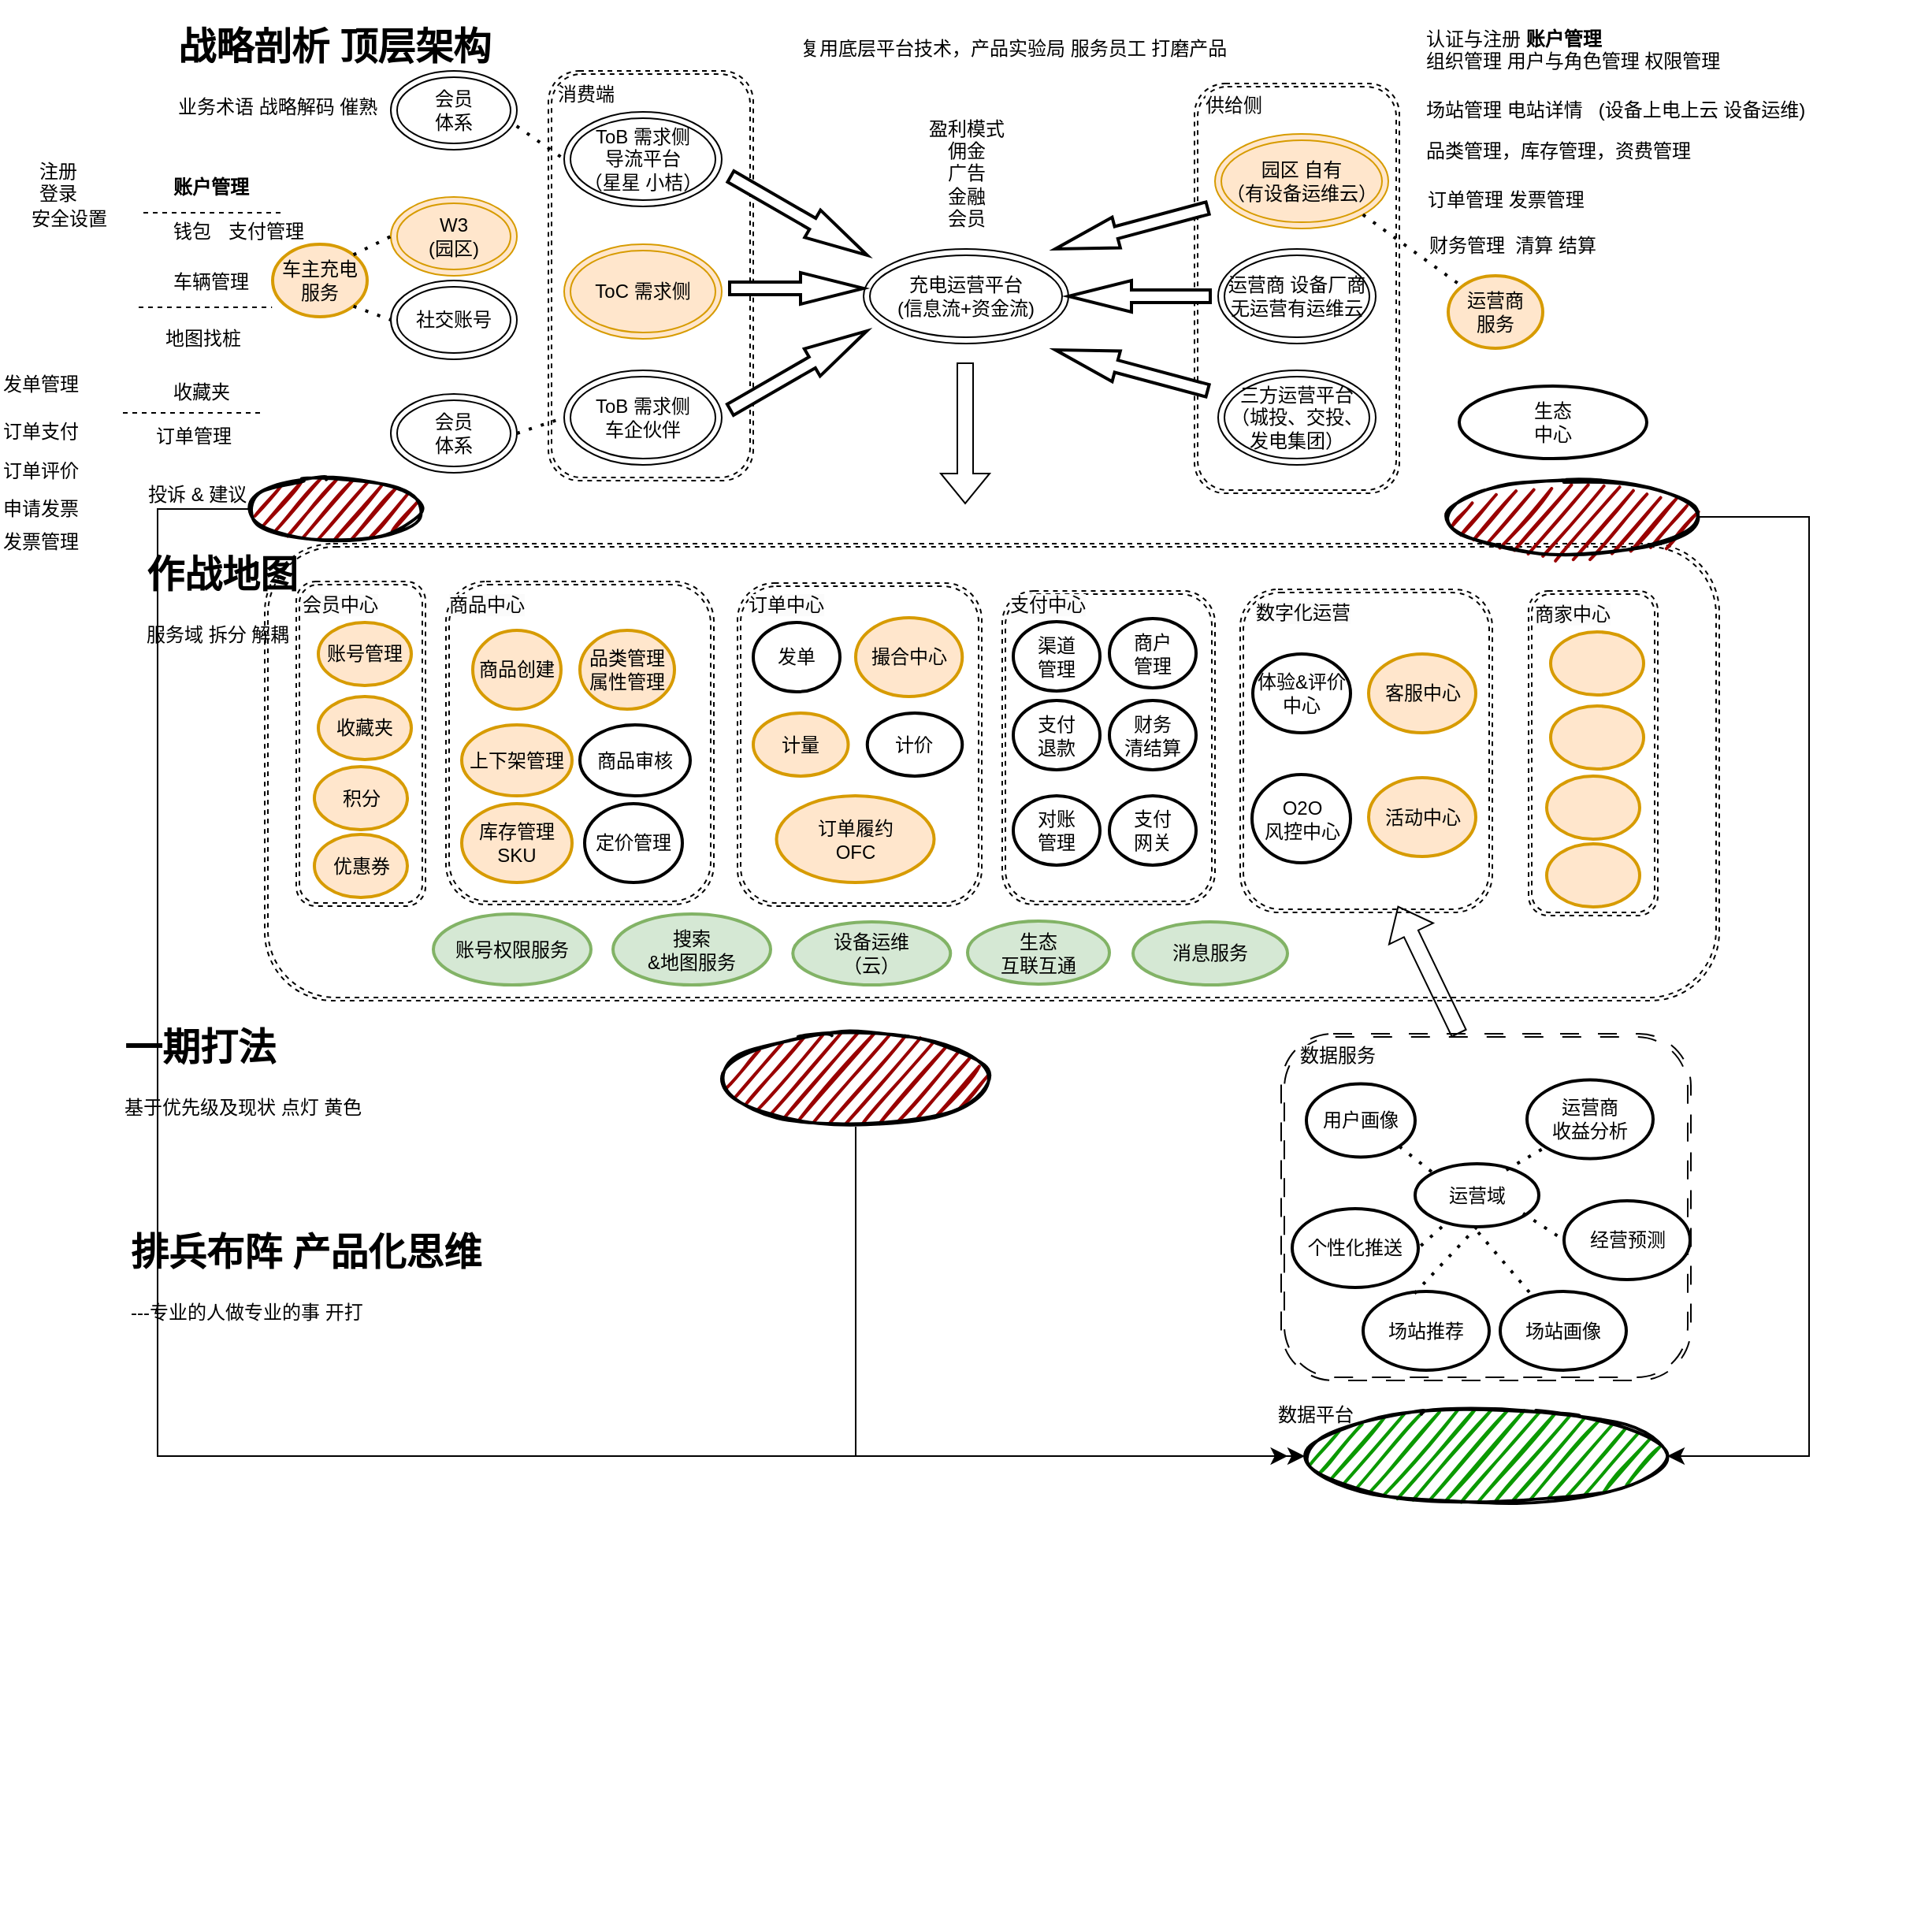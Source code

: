 <mxfile version="21.6.5" type="github" pages="2">
  <diagram id="8EDjJjbJvhK0y4aMau6F" name="第 2 页">
    <mxGraphModel dx="1923" dy="919" grid="1" gridSize="10" guides="1" tooltips="1" connect="1" arrows="1" fold="1" page="1" pageScale="1" pageWidth="827" pageHeight="1169" math="0" shadow="0">
      <root>
        <mxCell id="0" />
        <mxCell id="1" parent="0" />
        <mxCell id="3FzWOjz9zAjD-21MEWH3-63" value="" style="shape=ext;double=1;rounded=1;whiteSpace=wrap;html=1;dashed=1;" parent="1" vertex="1">
          <mxGeometry x="-253" y="370" width="923" height="290" as="geometry" />
        </mxCell>
        <mxCell id="F-QcpErnohuV-qcBUmVm-13" value="" style="shape=ext;double=1;rounded=1;whiteSpace=wrap;html=1;dashed=1;" parent="1" vertex="1">
          <mxGeometry x="366" y="399" width="160" height="205" as="geometry" />
        </mxCell>
        <mxCell id="i7QfS_ZlqmcbJxc-0LVa-5" value="" style="shape=ext;double=1;rounded=1;whiteSpace=wrap;html=1;dashed=1;" parent="1" vertex="1">
          <mxGeometry x="-138" y="394" width="170" height="205" as="geometry" />
        </mxCell>
        <mxCell id="eOWVepXUeaa1YayuUR31-4" value="" style="shape=ext;double=1;rounded=1;whiteSpace=wrap;html=1;dashed=1;" parent="1" vertex="1">
          <mxGeometry x="337" y="78" width="130" height="260" as="geometry" />
        </mxCell>
        <mxCell id="eOWVepXUeaa1YayuUR31-3" value="" style="shape=ext;double=1;rounded=1;whiteSpace=wrap;html=1;dashed=1;" parent="1" vertex="1">
          <mxGeometry x="-73" y="70" width="130" height="260" as="geometry" />
        </mxCell>
        <mxCell id="3FzWOjz9zAjD-21MEWH3-30" value="" style="shape=ext;double=1;rounded=1;whiteSpace=wrap;html=1;dashed=1;" parent="1" vertex="1">
          <mxGeometry x="47" y="395" width="155" height="205" as="geometry" />
        </mxCell>
        <mxCell id="3FzWOjz9zAjD-21MEWH3-1" value="ToB 需求侧&lt;br&gt;导流平台&lt;br&gt;（星星 小桔）" style="ellipse;shape=doubleEllipse;whiteSpace=wrap;html=1;" parent="1" vertex="1">
          <mxGeometry x="-63" y="96" width="100" height="60" as="geometry" />
        </mxCell>
        <mxCell id="3FzWOjz9zAjD-21MEWH3-2" value="充电运营平台&lt;br&gt;(信息流+资金流)" style="ellipse;shape=doubleEllipse;whiteSpace=wrap;html=1;" parent="1" vertex="1">
          <mxGeometry x="127" y="183" width="130" height="60" as="geometry" />
        </mxCell>
        <mxCell id="3FzWOjz9zAjD-21MEWH3-3" value="运营商 设备厂商&lt;br&gt;无运营有运维云" style="ellipse;shape=doubleEllipse;whiteSpace=wrap;html=1;" parent="1" vertex="1">
          <mxGeometry x="352" y="183" width="100" height="60" as="geometry" />
        </mxCell>
        <mxCell id="3FzWOjz9zAjD-21MEWH3-4" value="ToC&amp;nbsp;需求侧" style="ellipse;shape=doubleEllipse;whiteSpace=wrap;html=1;fillColor=#ffe6cc;strokeColor=#d79b00;" parent="1" vertex="1">
          <mxGeometry x="-63" y="180" width="100" height="60" as="geometry" />
        </mxCell>
        <mxCell id="3FzWOjz9zAjD-21MEWH3-10" value="" style="verticalLabelPosition=bottom;verticalAlign=top;html=1;strokeWidth=2;shape=mxgraph.arrows2.arrow;dy=0.6;dx=40;notch=0;rotation=30;" parent="1" vertex="1">
          <mxGeometry x="36" y="152" width="100" height="20" as="geometry" />
        </mxCell>
        <mxCell id="3FzWOjz9zAjD-21MEWH3-11" value="" style="verticalLabelPosition=bottom;verticalAlign=top;html=1;strokeWidth=2;shape=mxgraph.arrows2.arrow;dy=0.6;dx=40;notch=0;rotation=-195;" parent="1" vertex="1">
          <mxGeometry x="247" y="160" width="100" height="20" as="geometry" />
        </mxCell>
        <mxCell id="3FzWOjz9zAjD-21MEWH3-13" value="" style="verticalLabelPosition=bottom;verticalAlign=top;html=1;strokeWidth=2;shape=mxgraph.arrows2.arrow;dy=0.6;dx=40;notch=0;rotation=-180;" parent="1" vertex="1">
          <mxGeometry x="257" y="203" width="90" height="20" as="geometry" />
        </mxCell>
        <mxCell id="3FzWOjz9zAjD-21MEWH3-14" value="" style="verticalLabelPosition=bottom;verticalAlign=top;html=1;strokeWidth=2;shape=mxgraph.arrows2.arrow;dy=0.6;dx=40;notch=0;" parent="1" vertex="1">
          <mxGeometry x="42" y="198" width="85" height="20" as="geometry" />
        </mxCell>
        <mxCell id="3FzWOjz9zAjD-21MEWH3-16" value="三方运营平台&lt;br&gt;（城投、交投、发电集团）" style="ellipse;shape=doubleEllipse;whiteSpace=wrap;html=1;" parent="1" vertex="1">
          <mxGeometry x="352" y="260" width="100" height="60" as="geometry" />
        </mxCell>
        <mxCell id="3FzWOjz9zAjD-21MEWH3-17" value="ToB 需求侧&lt;br&gt;车企伙伴" style="ellipse;shape=doubleEllipse;whiteSpace=wrap;html=1;" parent="1" vertex="1">
          <mxGeometry x="-63" y="260" width="100" height="60" as="geometry" />
        </mxCell>
        <mxCell id="3FzWOjz9zAjD-21MEWH3-18" value="" style="verticalLabelPosition=bottom;verticalAlign=top;html=1;strokeWidth=2;shape=mxgraph.arrows2.arrow;dy=0.6;dx=40;notch=0;rotation=-30;" parent="1" vertex="1">
          <mxGeometry x="35.75" y="250" width="100" height="20" as="geometry" />
        </mxCell>
        <mxCell id="3FzWOjz9zAjD-21MEWH3-19" value="园区 自有&lt;br&gt;（有设备运维云）" style="ellipse;shape=doubleEllipse;whiteSpace=wrap;html=1;fillColor=#ffe6cc;strokeColor=#d79b00;" parent="1" vertex="1">
          <mxGeometry x="350" y="110" width="110" height="60" as="geometry" />
        </mxCell>
        <mxCell id="3FzWOjz9zAjD-21MEWH3-20" value="" style="verticalLabelPosition=bottom;verticalAlign=top;html=1;strokeWidth=2;shape=mxgraph.arrows2.arrow;dy=0.6;dx=40;notch=0;rotation=-165;" parent="1" vertex="1">
          <mxGeometry x="247" y="250" width="100" height="20" as="geometry" />
        </mxCell>
        <mxCell id="3FzWOjz9zAjD-21MEWH3-21" value="会员&lt;br&gt;体系" style="ellipse;shape=doubleEllipse;whiteSpace=wrap;html=1;" parent="1" vertex="1">
          <mxGeometry x="-173" y="275" width="80" height="50" as="geometry" />
        </mxCell>
        <mxCell id="3FzWOjz9zAjD-21MEWH3-22" value="会员&lt;br&gt;体系" style="ellipse;shape=doubleEllipse;whiteSpace=wrap;html=1;" parent="1" vertex="1">
          <mxGeometry x="-173" y="70" width="80" height="50" as="geometry" />
        </mxCell>
        <mxCell id="3FzWOjz9zAjD-21MEWH3-23" value="W3&lt;br&gt;(园区)" style="ellipse;shape=doubleEllipse;whiteSpace=wrap;html=1;fillColor=#ffe6cc;strokeColor=#d79b00;" parent="1" vertex="1">
          <mxGeometry x="-173" y="150" width="80" height="50" as="geometry" />
        </mxCell>
        <mxCell id="3FzWOjz9zAjD-21MEWH3-24" value="社交账号" style="ellipse;shape=doubleEllipse;whiteSpace=wrap;html=1;" parent="1" vertex="1">
          <mxGeometry x="-173" y="203" width="80" height="50" as="geometry" />
        </mxCell>
        <mxCell id="3FzWOjz9zAjD-21MEWH3-26" value="撮合中心" style="strokeWidth=2;html=1;shape=mxgraph.flowchart.start_1;whiteSpace=wrap;fillColor=#ffe6cc;strokeColor=#d79b00;" parent="1" vertex="1">
          <mxGeometry x="122" y="417" width="67.63" height="50" as="geometry" />
        </mxCell>
        <mxCell id="3FzWOjz9zAjD-21MEWH3-27" value="上下架管理" style="strokeWidth=2;html=1;shape=mxgraph.flowchart.start_1;whiteSpace=wrap;fillColor=#ffe6cc;strokeColor=#d79b00;" parent="1" vertex="1">
          <mxGeometry x="-128" y="485" width="70" height="45" as="geometry" />
        </mxCell>
        <mxCell id="3FzWOjz9zAjD-21MEWH3-28" value="计量" style="strokeWidth=2;html=1;shape=mxgraph.flowchart.start_1;whiteSpace=wrap;fillColor=#ffe6cc;strokeColor=#d79b00;" parent="1" vertex="1">
          <mxGeometry x="57" y="477.5" width="60.25" height="40" as="geometry" />
        </mxCell>
        <mxCell id="3FzWOjz9zAjD-21MEWH3-32" value="客服中心" style="strokeWidth=2;html=1;shape=mxgraph.flowchart.start_1;whiteSpace=wrap;fillColor=#ffe6cc;strokeColor=#d79b00;" parent="1" vertex="1">
          <mxGeometry x="447.5" y="440" width="68" height="50" as="geometry" />
        </mxCell>
        <mxCell id="3FzWOjz9zAjD-21MEWH3-34" value="O2O&lt;br&gt;风控中心" style="strokeWidth=2;html=1;shape=mxgraph.flowchart.start_1;whiteSpace=wrap;" parent="1" vertex="1">
          <mxGeometry x="373.5" y="516.5" width="62.5" height="56" as="geometry" />
        </mxCell>
        <mxCell id="3FzWOjz9zAjD-21MEWH3-41" value="&lt;b&gt;账户管理&lt;/b&gt;" style="text;whiteSpace=wrap;html=1;" parent="1" vertex="1">
          <mxGeometry x="-313" y="130" width="80" height="40" as="geometry" />
        </mxCell>
        <mxCell id="3FzWOjz9zAjD-21MEWH3-42" value="车辆管理" style="text;whiteSpace=wrap;html=1;" parent="1" vertex="1">
          <mxGeometry x="-313" y="190" width="80" height="40" as="geometry" />
        </mxCell>
        <mxCell id="3FzWOjz9zAjD-21MEWH3-43" value="安全设置" style="text;whiteSpace=wrap;html=1;" parent="1" vertex="1">
          <mxGeometry x="-403" y="150" width="80" height="40" as="geometry" />
        </mxCell>
        <mxCell id="3FzWOjz9zAjD-21MEWH3-44" value="支付管理" style="text;whiteSpace=wrap;html=1;" parent="1" vertex="1">
          <mxGeometry x="-278" y="158" width="80" height="40" as="geometry" />
        </mxCell>
        <mxCell id="3FzWOjz9zAjD-21MEWH3-45" value="收藏夹" style="text;whiteSpace=wrap;html=1;" parent="1" vertex="1">
          <mxGeometry x="-313" y="260" width="70" height="40" as="geometry" />
        </mxCell>
        <mxCell id="3FzWOjz9zAjD-21MEWH3-46" value="订单管理" style="text;whiteSpace=wrap;html=1;" parent="1" vertex="1">
          <mxGeometry x="-324" y="288" width="70" height="40" as="geometry" />
        </mxCell>
        <mxCell id="3FzWOjz9zAjD-21MEWH3-47" value="订单评价" style="text;whiteSpace=wrap;html=1;" parent="1" vertex="1">
          <mxGeometry x="-421" y="310" width="80" height="40" as="geometry" />
        </mxCell>
        <mxCell id="3FzWOjz9zAjD-21MEWH3-48" value="发单管理" style="text;whiteSpace=wrap;html=1;" parent="1" vertex="1">
          <mxGeometry x="-421" y="255" width="80" height="40" as="geometry" />
        </mxCell>
        <mxCell id="3FzWOjz9zAjD-21MEWH3-49" value="地图找桩" style="text;whiteSpace=wrap;html=1;" parent="1" vertex="1">
          <mxGeometry x="-318" y="226" width="80" height="40" as="geometry" />
        </mxCell>
        <mxCell id="3FzWOjz9zAjD-21MEWH3-50" value="订单支付" style="text;whiteSpace=wrap;html=1;" parent="1" vertex="1">
          <mxGeometry x="-421" y="285" width="80" height="40" as="geometry" />
        </mxCell>
        <mxCell id="3FzWOjz9zAjD-21MEWH3-52" value="申请发票" style="text;whiteSpace=wrap;html=1;" parent="1" vertex="1">
          <mxGeometry x="-421" y="334" width="80" height="40" as="geometry" />
        </mxCell>
        <mxCell id="3FzWOjz9zAjD-21MEWH3-53" value="发票管理" style="text;whiteSpace=wrap;html=1;" parent="1" vertex="1">
          <mxGeometry x="-421" y="355" width="80" height="40" as="geometry" />
        </mxCell>
        <mxCell id="3FzWOjz9zAjD-21MEWH3-54" value="注册 &lt;br&gt;登录" style="text;whiteSpace=wrap;html=1;" parent="1" vertex="1">
          <mxGeometry x="-398" y="120" width="80" height="40" as="geometry" />
        </mxCell>
        <mxCell id="3FzWOjz9zAjD-21MEWH3-55" value="投诉 &amp;amp; 建议" style="text;whiteSpace=wrap;html=1;" parent="1" vertex="1">
          <mxGeometry x="-329" y="325" width="80" height="40" as="geometry" />
        </mxCell>
        <mxCell id="3FzWOjz9zAjD-21MEWH3-58" value="&lt;span style=&quot;color: rgb(0, 0, 0); font-family: Helvetica; font-size: 12px; font-style: normal; font-variant-ligatures: normal; font-variant-caps: normal; font-weight: 400; letter-spacing: normal; orphans: 2; text-align: center; text-indent: 0px; text-transform: none; widows: 2; word-spacing: 0px; -webkit-text-stroke-width: 0px; background-color: rgb(251, 251, 251); text-decoration-thickness: initial; text-decoration-style: initial; text-decoration-color: initial; float: none; display: inline !important;&quot;&gt;订单中心&lt;/span&gt;" style="text;whiteSpace=wrap;html=1;" parent="1" vertex="1">
          <mxGeometry x="52" y="395" width="80" height="40" as="geometry" />
        </mxCell>
        <mxCell id="3FzWOjz9zAjD-21MEWH3-68" value="场站管理 电站详情&amp;nbsp; &amp;nbsp;(设备上电上云 设备运维)" style="text;whiteSpace=wrap;html=1;" parent="1" vertex="1">
          <mxGeometry x="482" y="81" width="260" height="40" as="geometry" />
        </mxCell>
        <mxCell id="3FzWOjz9zAjD-21MEWH3-69" value="认证与注册 &lt;b&gt;账户管理&lt;/b&gt;&amp;nbsp; &lt;br&gt;组织管理 用户与角色管理 权限管理" style="text;whiteSpace=wrap;html=1;" parent="1" vertex="1">
          <mxGeometry x="482" y="36" width="270" height="40" as="geometry" />
        </mxCell>
        <mxCell id="3FzWOjz9zAjD-21MEWH3-70" value="品类管理，库存管理，资费管理" style="text;whiteSpace=wrap;html=1;" parent="1" vertex="1">
          <mxGeometry x="482" y="107" width="200" height="40" as="geometry" />
        </mxCell>
        <mxCell id="3FzWOjz9zAjD-21MEWH3-71" value="&lt;span&gt;订单管理 发票管理&amp;nbsp;&lt;/span&gt;" style="text;whiteSpace=wrap;html=1;" parent="1" vertex="1">
          <mxGeometry x="483" y="138" width="195" height="40" as="geometry" />
        </mxCell>
        <mxCell id="3FzWOjz9zAjD-21MEWH3-72" value="订单履约&lt;br&gt;OFC" style="strokeWidth=2;html=1;shape=mxgraph.flowchart.start_1;whiteSpace=wrap;fillColor=#ffe6cc;strokeColor=#d79b00;" parent="1" vertex="1">
          <mxGeometry x="71.75" y="530" width="100" height="55" as="geometry" />
        </mxCell>
        <mxCell id="3FzWOjz9zAjD-21MEWH3-76" value="财务管理&amp;nbsp; 清算 结算" style="text;whiteSpace=wrap;html=1;" parent="1" vertex="1">
          <mxGeometry x="484" y="167" width="200" height="40" as="geometry" />
        </mxCell>
        <mxCell id="eOWVepXUeaa1YayuUR31-1" value="" style="endArrow=none;dashed=1;html=1;dashPattern=1 3;strokeWidth=2;rounded=0;exitX=0.998;exitY=0.7;exitDx=0;exitDy=0;exitPerimeter=0;entryX=0;entryY=0.5;entryDx=0;entryDy=0;" parent="1" source="3FzWOjz9zAjD-21MEWH3-22" target="3FzWOjz9zAjD-21MEWH3-1" edge="1">
          <mxGeometry width="50" height="50" relative="1" as="geometry">
            <mxPoint x="147" y="430" as="sourcePoint" />
            <mxPoint x="197" y="380" as="targetPoint" />
          </mxGeometry>
        </mxCell>
        <mxCell id="eOWVepXUeaa1YayuUR31-2" value="" style="endArrow=none;dashed=1;html=1;dashPattern=1 3;strokeWidth=2;rounded=0;exitX=1;exitY=0.5;exitDx=0;exitDy=0;entryX=0;entryY=0.5;entryDx=0;entryDy=0;" parent="1" source="3FzWOjz9zAjD-21MEWH3-21" target="3FzWOjz9zAjD-21MEWH3-17" edge="1">
          <mxGeometry width="50" height="50" relative="1" as="geometry">
            <mxPoint x="-83" y="85" as="sourcePoint" />
            <mxPoint x="-48" y="100" as="targetPoint" />
          </mxGeometry>
        </mxCell>
        <mxCell id="eOWVepXUeaa1YayuUR31-5" value="" style="shape=flexArrow;endArrow=classic;html=1;rounded=0;" parent="1" edge="1">
          <mxGeometry width="50" height="50" relative="1" as="geometry">
            <mxPoint x="191.5" y="255" as="sourcePoint" />
            <mxPoint x="191.5" y="345" as="targetPoint" />
          </mxGeometry>
        </mxCell>
        <mxCell id="eOWVepXUeaa1YayuUR31-6" value="消费端" style="text;strokeColor=none;fillColor=none;align=left;verticalAlign=middle;spacingLeft=4;spacingRight=4;overflow=hidden;points=[[0,0.5],[1,0.5]];portConstraint=eastwest;rotatable=0;whiteSpace=wrap;html=1;" parent="1" vertex="1">
          <mxGeometry x="-73" y="70" width="80" height="30" as="geometry" />
        </mxCell>
        <mxCell id="eOWVepXUeaa1YayuUR31-7" value="盈利模式&lt;br&gt;佣金&lt;br&gt;广告&lt;br&gt;金融&lt;br&gt;会员" style="text;html=1;strokeColor=none;fillColor=none;align=center;verticalAlign=middle;whiteSpace=wrap;rounded=0;" parent="1" vertex="1">
          <mxGeometry x="151.5" y="120" width="81" height="30" as="geometry" />
        </mxCell>
        <mxCell id="eOWVepXUeaa1YayuUR31-8" value="搜索&lt;br&gt;&amp;amp;地图服务" style="strokeWidth=2;html=1;shape=mxgraph.flowchart.start_1;whiteSpace=wrap;fillColor=#d5e8d4;strokeColor=#82b366;" parent="1" vertex="1">
          <mxGeometry x="-32" y="605" width="100" height="45" as="geometry" />
        </mxCell>
        <mxCell id="eOWVepXUeaa1YayuUR31-9" value="设备运维&lt;br&gt;（云）" style="strokeWidth=2;html=1;shape=mxgraph.flowchart.start_1;whiteSpace=wrap;fillColor=#d5e8d4;strokeColor=#82b366;" parent="1" vertex="1">
          <mxGeometry x="82.13" y="610" width="100" height="40" as="geometry" />
        </mxCell>
        <mxCell id="eOWVepXUeaa1YayuUR31-10" value="体验&amp;amp;评价&lt;br&gt;中心" style="strokeWidth=2;html=1;shape=mxgraph.flowchart.start_1;whiteSpace=wrap;" parent="1" vertex="1">
          <mxGeometry x="374" y="440" width="62" height="50" as="geometry" />
        </mxCell>
        <mxCell id="i7QfS_ZlqmcbJxc-0LVa-1" value="&lt;p data-pid=&quot;iykLAel1&quot; style=&quot;margin: 1.4em 0px; color: rgb(18, 18, 18); font-family: -apple-system, BlinkMacSystemFont, &amp;quot;Helvetica Neue&amp;quot;, &amp;quot;PingFang SC&amp;quot;, &amp;quot;Microsoft YaHei&amp;quot;, &amp;quot;Source Han Sans SC&amp;quot;, &amp;quot;Noto Sans CJK SC&amp;quot;, &amp;quot;WenQuanYi Micro Hei&amp;quot;, sans-serif; font-size: medium; font-style: normal; font-variant-ligatures: normal; font-variant-caps: normal; font-weight: 400; letter-spacing: normal; orphans: 2; text-align: start; text-indent: 0px; text-transform: none; widows: 2; word-spacing: 0px; -webkit-text-stroke-width: 0px; background-color: rgb(255, 255, 255); text-decoration-thickness: initial; text-decoration-style: initial; text-decoration-color: initial;&quot;&gt;&lt;br&gt;&lt;/p&gt;" style="text;whiteSpace=wrap;html=1;" parent="1" vertex="1">
          <mxGeometry x="-238" y="1060" width="582.5" height="190" as="geometry" />
        </mxCell>
        <mxCell id="i7QfS_ZlqmcbJxc-0LVa-2" value="计价" style="strokeWidth=2;html=1;shape=mxgraph.flowchart.start_1;whiteSpace=wrap;" parent="1" vertex="1">
          <mxGeometry x="129.38" y="477.5" width="60.25" height="40" as="geometry" />
        </mxCell>
        <mxCell id="i7QfS_ZlqmcbJxc-0LVa-3" value="发单" style="strokeWidth=2;html=1;shape=mxgraph.flowchart.start_1;whiteSpace=wrap;" parent="1" vertex="1">
          <mxGeometry x="57" y="420" width="55" height="44" as="geometry" />
        </mxCell>
        <mxCell id="i7QfS_ZlqmcbJxc-0LVa-6" value="&lt;span style=&quot;color: rgb(0, 0, 0); font-family: Helvetica; font-size: 12px; font-style: normal; font-variant-ligatures: normal; font-variant-caps: normal; font-weight: 400; letter-spacing: normal; orphans: 2; text-align: center; text-indent: 0px; text-transform: none; widows: 2; word-spacing: 0px; -webkit-text-stroke-width: 0px; background-color: rgb(251, 251, 251); text-decoration-thickness: initial; text-decoration-style: initial; text-decoration-color: initial; float: none; display: inline !important;&quot;&gt;商品中心&lt;/span&gt;" style="text;whiteSpace=wrap;html=1;" parent="1" vertex="1">
          <mxGeometry x="-138" y="395" width="80" height="40" as="geometry" />
        </mxCell>
        <mxCell id="i7QfS_ZlqmcbJxc-0LVa-8" value="品类管理&lt;br&gt;属性管理" style="strokeWidth=2;html=1;shape=mxgraph.flowchart.start_1;whiteSpace=wrap;fillColor=#ffe6cc;strokeColor=#d79b00;" parent="1" vertex="1">
          <mxGeometry x="-53" y="425" width="60" height="50" as="geometry" />
        </mxCell>
        <mxCell id="i7QfS_ZlqmcbJxc-0LVa-9" value="库存管理&lt;br&gt;SKU" style="strokeWidth=2;html=1;shape=mxgraph.flowchart.start_1;whiteSpace=wrap;fillColor=#ffe6cc;strokeColor=#d79b00;" parent="1" vertex="1">
          <mxGeometry x="-128" y="535" width="70" height="50" as="geometry" />
        </mxCell>
        <mxCell id="i7QfS_ZlqmcbJxc-0LVa-10" value="定价管理" style="strokeWidth=2;html=1;shape=mxgraph.flowchart.start_1;whiteSpace=wrap;" parent="1" vertex="1">
          <mxGeometry x="-50" y="535" width="62" height="50" as="geometry" />
        </mxCell>
        <mxCell id="i7QfS_ZlqmcbJxc-0LVa-11" value="商品审核" style="strokeWidth=2;html=1;shape=mxgraph.flowchart.start_1;whiteSpace=wrap;" parent="1" vertex="1">
          <mxGeometry x="-53" y="485" width="70" height="45" as="geometry" />
        </mxCell>
        <mxCell id="i7QfS_ZlqmcbJxc-0LVa-12" value="商品创建" style="strokeWidth=2;html=1;shape=mxgraph.flowchart.start_1;whiteSpace=wrap;fillColor=#ffe6cc;strokeColor=#d79b00;" parent="1" vertex="1">
          <mxGeometry x="-121" y="425" width="56" height="50" as="geometry" />
        </mxCell>
        <mxCell id="lFskjQZ2PCmckqdqeggf-3" value="车主充电服务" style="strokeWidth=2;html=1;shape=mxgraph.flowchart.start_1;whiteSpace=wrap;fillColor=#ffe6cc;strokeColor=#d79b00;" parent="1" vertex="1">
          <mxGeometry x="-248" y="180" width="60" height="46" as="geometry" />
        </mxCell>
        <mxCell id="lFskjQZ2PCmckqdqeggf-4" value="运营商&lt;br&gt;服务" style="strokeWidth=2;html=1;shape=mxgraph.flowchart.start_1;whiteSpace=wrap;fillColor=#ffe6cc;strokeColor=#d79b00;" parent="1" vertex="1">
          <mxGeometry x="498" y="200" width="60" height="46" as="geometry" />
        </mxCell>
        <mxCell id="lFskjQZ2PCmckqdqeggf-5" value="账号权限服务" style="strokeWidth=2;html=1;shape=mxgraph.flowchart.start_1;whiteSpace=wrap;fillColor=#d5e8d4;strokeColor=#82b366;" parent="1" vertex="1">
          <mxGeometry x="-146" y="605" width="100" height="45" as="geometry" />
        </mxCell>
        <mxCell id="lFskjQZ2PCmckqdqeggf-8" value="" style="endArrow=none;dashed=1;html=1;dashPattern=1 3;strokeWidth=2;rounded=0;entryX=0;entryY=0.5;entryDx=0;entryDy=0;exitX=0.855;exitY=0.145;exitDx=0;exitDy=0;exitPerimeter=0;" parent="1" source="lFskjQZ2PCmckqdqeggf-3" target="3FzWOjz9zAjD-21MEWH3-23" edge="1">
          <mxGeometry width="50" height="50" relative="1" as="geometry">
            <mxPoint x="462" y="223" as="sourcePoint" />
            <mxPoint x="507" y="240" as="targetPoint" />
          </mxGeometry>
        </mxCell>
        <mxCell id="lFskjQZ2PCmckqdqeggf-9" value="" style="endArrow=none;dashed=1;html=1;dashPattern=1 3;strokeWidth=2;rounded=0;entryX=0;entryY=0.5;entryDx=0;entryDy=0;exitX=0.855;exitY=0.855;exitDx=0;exitDy=0;exitPerimeter=0;" parent="1" source="lFskjQZ2PCmckqdqeggf-3" target="3FzWOjz9zAjD-21MEWH3-24" edge="1">
          <mxGeometry width="50" height="50" relative="1" as="geometry">
            <mxPoint x="-187" y="197" as="sourcePoint" />
            <mxPoint x="-163" y="185" as="targetPoint" />
          </mxGeometry>
        </mxCell>
        <mxCell id="lFskjQZ2PCmckqdqeggf-10" value="复用底层平台技术，产品实验局 服务员工&amp;nbsp;打磨产品&amp;nbsp;" style="text;strokeColor=none;fillColor=none;align=left;verticalAlign=middle;spacingLeft=4;spacingRight=4;overflow=hidden;points=[[0,0.5],[1,0.5]];portConstraint=eastwest;rotatable=0;whiteSpace=wrap;html=1;" parent="1" vertex="1">
          <mxGeometry x="81.25" y="28.25" width="310" height="55.5" as="geometry" />
        </mxCell>
        <mxCell id="lFskjQZ2PCmckqdqeggf-11" value="&lt;h1&gt;战略剖析 顶层架构&lt;/h1&gt;&lt;div&gt;业务术语 战略解码 催熟&lt;br&gt;&lt;/div&gt;" style="text;html=1;strokeColor=none;fillColor=none;spacing=5;spacingTop=-20;whiteSpace=wrap;overflow=hidden;rounded=0;" parent="1" vertex="1">
          <mxGeometry x="-313" y="35" width="250" height="120" as="geometry" />
        </mxCell>
        <mxCell id="lFskjQZ2PCmckqdqeggf-12" value="&lt;h1&gt;作战地图&lt;/h1&gt;&lt;div&gt;&lt;p class=&quot;MsoNormal&quot;&gt;服务域 拆分 解耦&lt;/p&gt;&lt;/div&gt;" style="text;html=1;strokeColor=none;fillColor=none;spacing=5;spacingTop=-20;whiteSpace=wrap;overflow=hidden;rounded=0;" parent="1" vertex="1">
          <mxGeometry x="-333" y="370" width="190" height="120" as="geometry" />
        </mxCell>
        <mxCell id="lFskjQZ2PCmckqdqeggf-13" value="&lt;h1&gt;一期打法&lt;/h1&gt;&lt;div&gt;基于优先级及现状 点灯 黄色&lt;br&gt;&lt;/div&gt;" style="text;html=1;strokeColor=none;fillColor=none;spacing=5;spacingTop=-20;whiteSpace=wrap;overflow=hidden;rounded=0;" parent="1" vertex="1">
          <mxGeometry x="-347" y="670" width="190" height="120" as="geometry" />
        </mxCell>
        <mxCell id="ysuumSPYMVVIcpJFChXi-2" value="" style="endArrow=none;dashed=1;html=1;dashPattern=1 3;strokeWidth=2;rounded=0;entryX=0.145;entryY=0.145;entryDx=0;entryDy=0;entryPerimeter=0;exitX=1;exitY=1;exitDx=0;exitDy=0;" parent="1" source="3FzWOjz9zAjD-21MEWH3-19" target="lFskjQZ2PCmckqdqeggf-4" edge="1">
          <mxGeometry width="50" height="50" relative="1" as="geometry">
            <mxPoint x="462" y="223" as="sourcePoint" />
            <mxPoint x="507" y="240" as="targetPoint" />
          </mxGeometry>
        </mxCell>
        <mxCell id="PBwplDWFwC0qP9ES-MlG-2" value="生态&lt;br&gt;互联互通" style="strokeWidth=2;html=1;shape=mxgraph.flowchart.start_1;whiteSpace=wrap;fillColor=#d5e8d4;strokeColor=#82b366;" parent="1" vertex="1">
          <mxGeometry x="193" y="609.5" width="90" height="40" as="geometry" />
        </mxCell>
        <mxCell id="F-QcpErnohuV-qcBUmVm-1" value="&lt;span style=&quot;color: rgb(0, 0, 0); font-family: Helvetica; font-size: 12px; font-style: normal; font-variant-ligatures: normal; font-variant-caps: normal; font-weight: 400; letter-spacing: normal; orphans: 2; text-align: center; text-indent: 0px; text-transform: none; widows: 2; word-spacing: 0px; -webkit-text-stroke-width: 0px; background-color: rgb(251, 251, 251); text-decoration-thickness: initial; text-decoration-style: initial; text-decoration-color: initial; float: none; display: inline !important;&quot;&gt;供给侧&lt;/span&gt;" style="text;whiteSpace=wrap;html=1;" parent="1" vertex="1">
          <mxGeometry x="341.5" y="78" width="70" height="40" as="geometry" />
        </mxCell>
        <mxCell id="F-QcpErnohuV-qcBUmVm-2" value="钱包" style="text;whiteSpace=wrap;html=1;" parent="1" vertex="1">
          <mxGeometry x="-313" y="158" width="70" height="40" as="geometry" />
        </mxCell>
        <mxCell id="F-QcpErnohuV-qcBUmVm-11" value="" style="group" parent="1" vertex="1" connectable="0">
          <mxGeometry x="-373" y="870" width="1177" height="139" as="geometry" />
        </mxCell>
        <mxCell id="3FzWOjz9zAjD-21MEWH3-38" value="" style="ellipse;whiteSpace=wrap;html=1;strokeWidth=2;fillWeight=2;hachureGap=8;fillColor=#0a9900;fillStyle=dots;sketch=1;" parent="F-QcpErnohuV-qcBUmVm-11" vertex="1">
          <mxGeometry x="780" y="49" width="230" height="60" as="geometry" />
        </mxCell>
        <mxCell id="F-QcpErnohuV-qcBUmVm-12" value="" style="group" parent="F-QcpErnohuV-qcBUmVm-11" vertex="1" connectable="0">
          <mxGeometry x="765" y="-180" width="292" height="260" as="geometry" />
        </mxCell>
        <mxCell id="3FzWOjz9zAjD-21MEWH3-31" value="" style="shape=ext;double=1;rounded=1;whiteSpace=wrap;html=1;dashed=1;dashPattern=12 12;" parent="F-QcpErnohuV-qcBUmVm-12" vertex="1">
          <mxGeometry y="-9" width="260" height="220" as="geometry" />
        </mxCell>
        <mxCell id="3FzWOjz9zAjD-21MEWH3-33" value="用户画像" style="strokeWidth=2;html=1;shape=mxgraph.flowchart.start_1;whiteSpace=wrap;" parent="F-QcpErnohuV-qcBUmVm-12" vertex="1">
          <mxGeometry x="16" y="22.75" width="69" height="46.5" as="geometry" />
        </mxCell>
        <mxCell id="3FzWOjz9zAjD-21MEWH3-57" value="&lt;span style=&quot;color: rgb(0, 0, 0); font-family: Helvetica; font-size: 12px; font-style: normal; font-variant-ligatures: normal; font-variant-caps: normal; font-weight: 400; letter-spacing: normal; orphans: 2; text-align: center; text-indent: 0px; text-transform: none; widows: 2; word-spacing: 0px; -webkit-text-stroke-width: 0px; background-color: rgb(251, 251, 251); text-decoration-thickness: initial; text-decoration-style: initial; text-decoration-color: initial; float: none; display: inline !important;&quot;&gt;数据服务&lt;/span&gt;" style="text;whiteSpace=wrap;html=1;" parent="F-QcpErnohuV-qcBUmVm-12" vertex="1">
          <mxGeometry x="10" y="-9" width="105" height="40" as="geometry" />
        </mxCell>
        <mxCell id="3FzWOjz9zAjD-21MEWH3-59" value="场站画像" style="strokeWidth=2;html=1;shape=mxgraph.flowchart.start_1;whiteSpace=wrap;" parent="F-QcpErnohuV-qcBUmVm-12" vertex="1">
          <mxGeometry x="139" y="154.5" width="80" height="50" as="geometry" />
        </mxCell>
        <mxCell id="3FzWOjz9zAjD-21MEWH3-60" value="运营商&lt;br&gt;收益分析" style="strokeWidth=2;html=1;shape=mxgraph.flowchart.start_1;whiteSpace=wrap;" parent="F-QcpErnohuV-qcBUmVm-12" vertex="1">
          <mxGeometry x="156" y="20.25" width="80" height="50" as="geometry" />
        </mxCell>
        <mxCell id="3FzWOjz9zAjD-21MEWH3-61" value="场站推荐" style="strokeWidth=2;html=1;shape=mxgraph.flowchart.start_1;whiteSpace=wrap;" parent="F-QcpErnohuV-qcBUmVm-12" vertex="1">
          <mxGeometry x="52" y="154.5" width="80" height="50" as="geometry" />
        </mxCell>
        <mxCell id="3FzWOjz9zAjD-21MEWH3-62" value="个性化推送" style="strokeWidth=2;html=1;shape=mxgraph.flowchart.start_1;whiteSpace=wrap;" parent="F-QcpErnohuV-qcBUmVm-12" vertex="1">
          <mxGeometry x="7" y="102" width="80" height="50" as="geometry" />
        </mxCell>
        <mxCell id="3FzWOjz9zAjD-21MEWH3-73" value="经营预测" style="strokeWidth=2;html=1;shape=mxgraph.flowchart.start_1;whiteSpace=wrap;" parent="F-QcpErnohuV-qcBUmVm-12" vertex="1">
          <mxGeometry x="179.5" y="97" width="80" height="50" as="geometry" />
        </mxCell>
        <mxCell id="ysuumSPYMVVIcpJFChXi-1" value="运营域" style="strokeWidth=2;html=1;shape=mxgraph.flowchart.start_1;whiteSpace=wrap;" parent="F-QcpErnohuV-qcBUmVm-12" vertex="1">
          <mxGeometry x="85" y="73.5" width="78.5" height="40" as="geometry" />
        </mxCell>
        <mxCell id="F-QcpErnohuV-qcBUmVm-4" value="" style="endArrow=none;dashed=1;html=1;dashPattern=1 3;strokeWidth=2;rounded=0;entryX=1;entryY=0.5;entryDx=0;entryDy=0;entryPerimeter=0;" parent="F-QcpErnohuV-qcBUmVm-12" source="ysuumSPYMVVIcpJFChXi-1" target="3FzWOjz9zAjD-21MEWH3-62" edge="1">
          <mxGeometry width="50" height="50" relative="1" as="geometry">
            <mxPoint x="26.039" y="152" as="sourcePoint" />
            <mxPoint x="26.039" y="102" as="targetPoint" />
          </mxGeometry>
        </mxCell>
        <mxCell id="F-QcpErnohuV-qcBUmVm-5" value="" style="endArrow=none;dashed=1;html=1;dashPattern=1 3;strokeWidth=2;rounded=0;entryX=0.738;entryY=0.038;entryDx=0;entryDy=0;entryPerimeter=0;exitX=0.5;exitY=1;exitDx=0;exitDy=0;exitPerimeter=0;" parent="F-QcpErnohuV-qcBUmVm-12" source="ysuumSPYMVVIcpJFChXi-1" edge="1">
          <mxGeometry width="50" height="50" relative="1" as="geometry">
            <mxPoint x="96" y="124" as="sourcePoint" />
            <mxPoint x="84.04" y="156.4" as="targetPoint" />
          </mxGeometry>
        </mxCell>
        <mxCell id="F-QcpErnohuV-qcBUmVm-6" value="" style="endArrow=none;dashed=1;html=1;dashPattern=1 3;strokeWidth=2;rounded=0;entryX=0.263;entryY=0.07;entryDx=0;entryDy=0;entryPerimeter=0;" parent="F-QcpErnohuV-qcBUmVm-12" target="3FzWOjz9zAjD-21MEWH3-59" edge="1">
          <mxGeometry width="50" height="50" relative="1" as="geometry">
            <mxPoint x="125" y="117" as="sourcePoint" />
            <mxPoint x="94" y="166" as="targetPoint" />
          </mxGeometry>
        </mxCell>
        <mxCell id="F-QcpErnohuV-qcBUmVm-7" value="" style="endArrow=none;dashed=1;html=1;dashPattern=1 3;strokeWidth=2;rounded=0;entryX=0;entryY=0.5;entryDx=0;entryDy=0;entryPerimeter=0;exitX=0.873;exitY=0.785;exitDx=0;exitDy=0;exitPerimeter=0;" parent="F-QcpErnohuV-qcBUmVm-12" source="ysuumSPYMVVIcpJFChXi-1" target="3FzWOjz9zAjD-21MEWH3-73" edge="1">
          <mxGeometry width="50" height="50" relative="1" as="geometry">
            <mxPoint x="135" y="127" as="sourcePoint" />
            <mxPoint x="170" y="168" as="targetPoint" />
          </mxGeometry>
        </mxCell>
        <mxCell id="F-QcpErnohuV-qcBUmVm-8" value="" style="endArrow=none;dashed=1;html=1;dashPattern=1 3;strokeWidth=2;rounded=0;entryX=0.145;entryY=0.855;entryDx=0;entryDy=0;entryPerimeter=0;exitX=0.737;exitY=0.099;exitDx=0;exitDy=0;exitPerimeter=0;" parent="F-QcpErnohuV-qcBUmVm-12" source="ysuumSPYMVVIcpJFChXi-1" target="3FzWOjz9zAjD-21MEWH3-60" edge="1">
          <mxGeometry width="50" height="50" relative="1" as="geometry">
            <mxPoint x="155" y="87" as="sourcePoint" />
            <mxPoint x="190" y="86" as="targetPoint" />
          </mxGeometry>
        </mxCell>
        <mxCell id="F-QcpErnohuV-qcBUmVm-9" value="" style="endArrow=none;dashed=1;html=1;dashPattern=1 3;strokeWidth=2;rounded=0;entryX=0.145;entryY=0.145;entryDx=0;entryDy=0;entryPerimeter=0;exitX=0.855;exitY=0.855;exitDx=0;exitDy=0;exitPerimeter=0;" parent="F-QcpErnohuV-qcBUmVm-12" source="3FzWOjz9zAjD-21MEWH3-33" target="ysuumSPYMVVIcpJFChXi-1" edge="1">
          <mxGeometry width="50" height="50" relative="1" as="geometry">
            <mxPoint x="211" y="114" as="sourcePoint" />
            <mxPoint x="227" y="142" as="targetPoint" />
          </mxGeometry>
        </mxCell>
        <mxCell id="F-QcpErnohuV-qcBUmVm-22" value="数据平台" style="text;html=1;strokeColor=none;fillColor=none;align=center;verticalAlign=middle;whiteSpace=wrap;rounded=0;" parent="F-QcpErnohuV-qcBUmVm-12" vertex="1">
          <mxGeometry x="-8" y="218" width="60" height="30" as="geometry" />
        </mxCell>
        <mxCell id="F-QcpErnohuV-qcBUmVm-14" value="&lt;span style=&quot;color: rgb(0, 0, 0); font-family: Helvetica; font-style: normal; font-variant-ligatures: normal; font-variant-caps: normal; font-weight: 400; letter-spacing: normal; orphans: 2; text-align: center; text-indent: 0px; text-transform: none; widows: 2; word-spacing: 0px; -webkit-text-stroke-width: 0px; background-color: rgb(251, 251, 251); text-decoration-thickness: initial; text-decoration-style: initial; text-decoration-color: initial; float: none; display: inline !important;&quot;&gt;&lt;font style=&quot;font-size: 12px;&quot;&gt;数字化运营&lt;/font&gt;&lt;/span&gt;" style="text;whiteSpace=wrap;html=1;" parent="1" vertex="1">
          <mxGeometry x="374" y="400" width="80" height="40" as="geometry" />
        </mxCell>
        <mxCell id="F-QcpErnohuV-qcBUmVm-15" value="活动中心" style="strokeWidth=2;html=1;shape=mxgraph.flowchart.start_1;whiteSpace=wrap;fillColor=#ffe6cc;strokeColor=#d79b00;" parent="1" vertex="1">
          <mxGeometry x="447.5" y="518.5" width="68" height="50" as="geometry" />
        </mxCell>
        <mxCell id="F-QcpErnohuV-qcBUmVm-16" value="" style="shape=flexArrow;endArrow=classic;html=1;rounded=0;" parent="1" edge="1">
          <mxGeometry width="50" height="50" relative="1" as="geometry">
            <mxPoint x="505" y="681" as="sourcePoint" />
            <mxPoint x="466" y="599.928" as="targetPoint" />
          </mxGeometry>
        </mxCell>
        <mxCell id="F-QcpErnohuV-qcBUmVm-17" value="" style="shape=ext;double=1;rounded=1;whiteSpace=wrap;html=1;dashed=1;" parent="1" vertex="1">
          <mxGeometry x="215" y="400" width="135" height="199" as="geometry" />
        </mxCell>
        <mxCell id="F-QcpErnohuV-qcBUmVm-18" value="&lt;span style=&quot;color: rgb(0, 0, 0); font-family: Helvetica; font-size: 12px; font-style: normal; font-variant-ligatures: normal; font-variant-caps: normal; font-weight: 400; letter-spacing: normal; orphans: 2; text-align: center; text-indent: 0px; text-transform: none; widows: 2; word-spacing: 0px; -webkit-text-stroke-width: 0px; background-color: rgb(251, 251, 251); text-decoration-thickness: initial; text-decoration-style: initial; text-decoration-color: initial; float: none; display: inline !important;&quot;&gt;支付中心&lt;/span&gt;" style="text;whiteSpace=wrap;html=1;" parent="1" vertex="1">
          <mxGeometry x="218" y="395" width="80" height="40" as="geometry" />
        </mxCell>
        <mxCell id="F-QcpErnohuV-qcBUmVm-19" value="支付&lt;br&gt;退款" style="strokeWidth=2;html=1;shape=mxgraph.flowchart.start_1;whiteSpace=wrap;" parent="1" vertex="1">
          <mxGeometry x="222" y="469.5" width="55" height="44" as="geometry" />
        </mxCell>
        <mxCell id="F-QcpErnohuV-qcBUmVm-20" value="渠道&lt;br&gt;管理" style="strokeWidth=2;html=1;shape=mxgraph.flowchart.start_1;whiteSpace=wrap;" parent="1" vertex="1">
          <mxGeometry x="222" y="419.5" width="55" height="44" as="geometry" />
        </mxCell>
        <mxCell id="F-QcpErnohuV-qcBUmVm-21" value="财务&lt;br&gt;清结算" style="strokeWidth=2;html=1;shape=mxgraph.flowchart.start_1;whiteSpace=wrap;" parent="1" vertex="1">
          <mxGeometry x="283" y="469.5" width="55" height="44" as="geometry" />
        </mxCell>
        <mxCell id="3FzWOjz9zAjD-21MEWH3-78" value="" style="edgeStyle=elbowEdgeStyle;elbow=horizontal;endArrow=classic;html=1;curved=0;rounded=0;endSize=8;startSize=8;exitX=0;exitY=0.5;exitDx=0;exitDy=0;entryX=0.205;entryY=1.365;entryDx=0;entryDy=0;entryPerimeter=0;" parent="1" source="3FzWOjz9zAjD-21MEWH3-56" target="F-QcpErnohuV-qcBUmVm-22" edge="1">
          <mxGeometry width="50" height="50" relative="1" as="geometry">
            <mxPoint x="223" y="940" as="sourcePoint" />
            <mxPoint x="297" y="910" as="targetPoint" />
            <Array as="points">
              <mxPoint x="-321" y="900" />
            </Array>
          </mxGeometry>
        </mxCell>
        <mxCell id="3FzWOjz9zAjD-21MEWH3-79" value="" style="edgeStyle=elbowEdgeStyle;elbow=horizontal;endArrow=classic;html=1;curved=0;rounded=0;endSize=8;startSize=8;exitX=1;exitY=0.5;exitDx=0;exitDy=0;entryX=1;entryY=0.5;entryDx=0;entryDy=0;" parent="1" source="3FzWOjz9zAjD-21MEWH3-75" target="3FzWOjz9zAjD-21MEWH3-38" edge="1">
          <mxGeometry width="50" height="50" relative="1" as="geometry">
            <mxPoint x="410.5" y="990" as="sourcePoint" />
            <mxPoint x="567" y="890" as="targetPoint" />
            <Array as="points">
              <mxPoint x="727" y="670" />
            </Array>
          </mxGeometry>
        </mxCell>
        <mxCell id="F-QcpErnohuV-qcBUmVm-24" value="生态&lt;br&gt;中心" style="strokeWidth=2;html=1;shape=mxgraph.flowchart.start_1;whiteSpace=wrap;" parent="1" vertex="1">
          <mxGeometry x="505" y="270" width="119" height="46" as="geometry" />
        </mxCell>
        <mxCell id="F-QcpErnohuV-qcBUmVm-25" value="商户&lt;br&gt;管理" style="strokeWidth=2;html=1;shape=mxgraph.flowchart.start_1;whiteSpace=wrap;" parent="1" vertex="1">
          <mxGeometry x="283" y="417.5" width="55" height="44" as="geometry" />
        </mxCell>
        <mxCell id="F-QcpErnohuV-qcBUmVm-26" value="对账&lt;br&gt;管理" style="strokeWidth=2;html=1;shape=mxgraph.flowchart.start_1;whiteSpace=wrap;" parent="1" vertex="1">
          <mxGeometry x="222" y="530" width="55" height="44" as="geometry" />
        </mxCell>
        <mxCell id="F-QcpErnohuV-qcBUmVm-27" value="支付&lt;br&gt;网关" style="strokeWidth=2;html=1;shape=mxgraph.flowchart.start_1;whiteSpace=wrap;" parent="1" vertex="1">
          <mxGeometry x="283" y="530" width="55" height="44" as="geometry" />
        </mxCell>
        <mxCell id="9edYSK3bWS5Uuao7dCxM-5" value="消息服务" style="strokeWidth=2;html=1;shape=mxgraph.flowchart.start_1;whiteSpace=wrap;fillColor=#d5e8d4;strokeColor=#82b366;" parent="1" vertex="1">
          <mxGeometry x="298" y="610" width="98" height="40" as="geometry" />
        </mxCell>
        <mxCell id="9edYSK3bWS5Uuao7dCxM-6" value="" style="endArrow=none;dashed=1;html=1;rounded=0;entryX=0.87;entryY=-0.149;entryDx=0;entryDy=0;entryPerimeter=0;" parent="1" target="3FzWOjz9zAjD-21MEWH3-49" edge="1">
          <mxGeometry width="50" height="50" relative="1" as="geometry">
            <mxPoint x="-333" y="220" as="sourcePoint" />
            <mxPoint x="-63" y="250" as="targetPoint" />
          </mxGeometry>
        </mxCell>
        <mxCell id="9edYSK3bWS5Uuao7dCxM-7" value="" style="endArrow=none;dashed=1;html=1;rounded=0;" parent="1" edge="1">
          <mxGeometry width="50" height="50" relative="1" as="geometry">
            <mxPoint x="-343" y="287" as="sourcePoint" />
            <mxPoint x="-253" y="287" as="targetPoint" />
          </mxGeometry>
        </mxCell>
        <mxCell id="9edYSK3bWS5Uuao7dCxM-8" value="" style="endArrow=none;dashed=1;html=1;rounded=0;" parent="1" edge="1">
          <mxGeometry width="50" height="50" relative="1" as="geometry">
            <mxPoint x="-330" y="160" as="sourcePoint" />
            <mxPoint x="-240" y="160" as="targetPoint" />
          </mxGeometry>
        </mxCell>
        <mxCell id="3FzWOjz9zAjD-21MEWH3-56" value="" style="ellipse;whiteSpace=wrap;html=1;strokeWidth=2;fillWeight=2;hachureGap=8;fillColor=#990000;fillStyle=dots;sketch=1;" parent="1" vertex="1">
          <mxGeometry x="-263" y="328" width="110" height="40" as="geometry" />
        </mxCell>
        <mxCell id="3FzWOjz9zAjD-21MEWH3-75" value="" style="ellipse;whiteSpace=wrap;html=1;strokeWidth=2;fillWeight=2;hachureGap=8;fillColor=#990000;fillStyle=dots;sketch=1;" parent="1" vertex="1">
          <mxGeometry x="497" y="330" width="160" height="46" as="geometry" />
        </mxCell>
        <mxCell id="3FzWOjz9zAjD-21MEWH3-37" value="" style="ellipse;whiteSpace=wrap;html=1;strokeWidth=2;fillWeight=2;hachureGap=8;fillColor=#990000;fillStyle=dots;sketch=1;" parent="1" vertex="1">
          <mxGeometry x="37" y="680" width="170" height="60" as="geometry" />
        </mxCell>
        <mxCell id="9edYSK3bWS5Uuao7dCxM-9" value="" style="edgeStyle=elbowEdgeStyle;elbow=horizontal;endArrow=classic;html=1;curved=0;rounded=0;endSize=8;startSize=8;exitX=0.5;exitY=1;exitDx=0;exitDy=0;entryX=0;entryY=0.5;entryDx=0;entryDy=0;" parent="1" source="3FzWOjz9zAjD-21MEWH3-37" target="3FzWOjz9zAjD-21MEWH3-38" edge="1">
          <mxGeometry width="50" height="50" relative="1" as="geometry">
            <mxPoint x="-249" y="360" as="sourcePoint" />
            <mxPoint x="581" y="901" as="targetPoint" />
            <Array as="points">
              <mxPoint x="122" y="820" />
            </Array>
          </mxGeometry>
        </mxCell>
        <mxCell id="ysuumSPYMVVIcpJFChXi-3" value="&lt;h1&gt;排兵布阵 产品化思维&lt;/h1&gt;&lt;div&gt;&lt;p class=&quot;MsoNormal&quot;&gt;---专业的人做专业的事 开打&lt;span lang=&quot;EN-US&quot;&gt;&lt;/span&gt;&lt;/p&gt;&lt;br&gt;&lt;br&gt;&lt;span style=&quot;background-color:inherit&quot;&gt;&lt;/span&gt;&lt;/div&gt;" style="text;html=1;strokeColor=none;fillColor=none;spacing=5;spacingTop=-20;whiteSpace=wrap;overflow=hidden;rounded=0;" parent="1" vertex="1">
          <mxGeometry x="-343" y="800" width="240" height="120" as="geometry" />
        </mxCell>
        <mxCell id="8AI79fwWZx6Hy9ljnEo1-1" value="" style="shape=ext;double=1;rounded=1;whiteSpace=wrap;html=1;dashed=1;" vertex="1" parent="1">
          <mxGeometry x="-233" y="394" width="82" height="206" as="geometry" />
        </mxCell>
        <mxCell id="8AI79fwWZx6Hy9ljnEo1-2" value="&lt;span style=&quot;color: rgb(0, 0, 0); font-family: Helvetica; font-size: 12px; font-style: normal; font-variant-ligatures: normal; font-variant-caps: normal; font-weight: 400; letter-spacing: normal; orphans: 2; text-align: center; text-indent: 0px; text-transform: none; widows: 2; word-spacing: 0px; -webkit-text-stroke-width: 0px; background-color: rgb(251, 251, 251); text-decoration-thickness: initial; text-decoration-style: initial; text-decoration-color: initial; float: none; display: inline !important;&quot;&gt;会员中心&lt;/span&gt;" style="text;whiteSpace=wrap;html=1;" vertex="1" parent="1">
          <mxGeometry x="-231" y="395" width="80" height="40" as="geometry" />
        </mxCell>
        <mxCell id="8AI79fwWZx6Hy9ljnEo1-3" value="账号管理" style="strokeWidth=2;html=1;shape=mxgraph.flowchart.start_1;whiteSpace=wrap;fillColor=#ffe6cc;strokeColor=#d79b00;" vertex="1" parent="1">
          <mxGeometry x="-219" y="420" width="59" height="40" as="geometry" />
        </mxCell>
        <mxCell id="8AI79fwWZx6Hy9ljnEo1-5" value="优惠券" style="strokeWidth=2;html=1;shape=mxgraph.flowchart.start_1;whiteSpace=wrap;fillColor=#ffe6cc;strokeColor=#d79b00;" vertex="1" parent="1">
          <mxGeometry x="-221.5" y="554.5" width="59" height="40" as="geometry" />
        </mxCell>
        <mxCell id="8AI79fwWZx6Hy9ljnEo1-6" value="积分" style="strokeWidth=2;html=1;shape=mxgraph.flowchart.start_1;whiteSpace=wrap;fillColor=#ffe6cc;strokeColor=#d79b00;" vertex="1" parent="1">
          <mxGeometry x="-221.5" y="511.5" width="59" height="40" as="geometry" />
        </mxCell>
        <mxCell id="8AI79fwWZx6Hy9ljnEo1-7" value="收藏夹" style="strokeWidth=2;html=1;shape=mxgraph.flowchart.start_1;whiteSpace=wrap;fillColor=#ffe6cc;strokeColor=#d79b00;" vertex="1" parent="1">
          <mxGeometry x="-219" y="467" width="59" height="40" as="geometry" />
        </mxCell>
        <mxCell id="8AI79fwWZx6Hy9ljnEo1-9" value="" style="shape=ext;double=1;rounded=1;whiteSpace=wrap;html=1;dashed=1;" vertex="1" parent="1">
          <mxGeometry x="549" y="400" width="82" height="206" as="geometry" />
        </mxCell>
        <mxCell id="8AI79fwWZx6Hy9ljnEo1-10" value="&lt;span style=&quot;color: rgb(0, 0, 0); font-family: Helvetica; font-size: 12px; font-style: normal; font-variant-ligatures: normal; font-variant-caps: normal; font-weight: 400; letter-spacing: normal; orphans: 2; text-align: center; text-indent: 0px; text-transform: none; widows: 2; word-spacing: 0px; -webkit-text-stroke-width: 0px; background-color: rgb(251, 251, 251); text-decoration-thickness: initial; text-decoration-style: initial; text-decoration-color: initial; float: none; display: inline !important;&quot;&gt;商家中心&lt;/span&gt;" style="text;whiteSpace=wrap;html=1;" vertex="1" parent="1">
          <mxGeometry x="551" y="401" width="80" height="40" as="geometry" />
        </mxCell>
        <mxCell id="8AI79fwWZx6Hy9ljnEo1-11" value="" style="strokeWidth=2;html=1;shape=mxgraph.flowchart.start_1;whiteSpace=wrap;fillColor=#ffe6cc;strokeColor=#d79b00;" vertex="1" parent="1">
          <mxGeometry x="563" y="426" width="59" height="40" as="geometry" />
        </mxCell>
        <mxCell id="8AI79fwWZx6Hy9ljnEo1-12" value="" style="strokeWidth=2;html=1;shape=mxgraph.flowchart.start_1;whiteSpace=wrap;fillColor=#ffe6cc;strokeColor=#d79b00;" vertex="1" parent="1">
          <mxGeometry x="560.5" y="560.5" width="59" height="40" as="geometry" />
        </mxCell>
        <mxCell id="8AI79fwWZx6Hy9ljnEo1-13" value="" style="strokeWidth=2;html=1;shape=mxgraph.flowchart.start_1;whiteSpace=wrap;fillColor=#ffe6cc;strokeColor=#d79b00;" vertex="1" parent="1">
          <mxGeometry x="560.5" y="517.5" width="59" height="40" as="geometry" />
        </mxCell>
        <mxCell id="8AI79fwWZx6Hy9ljnEo1-14" value="" style="strokeWidth=2;html=1;shape=mxgraph.flowchart.start_1;whiteSpace=wrap;fillColor=#ffe6cc;strokeColor=#d79b00;" vertex="1" parent="1">
          <mxGeometry x="563" y="473" width="59" height="40" as="geometry" />
        </mxCell>
      </root>
    </mxGraphModel>
  </diagram>
  <diagram name="第 1 页" id="mnMW9S6vhByf_1TYlS10">
    <mxGraphModel dx="1172" dy="781" grid="1" gridSize="10" guides="1" tooltips="1" connect="1" arrows="1" fold="1" page="1" pageScale="1" pageWidth="827" pageHeight="1169" math="0" shadow="0">
      <root>
        <mxCell id="0" />
        <mxCell id="1" parent="0" />
      </root>
    </mxGraphModel>
  </diagram>
</mxfile>

